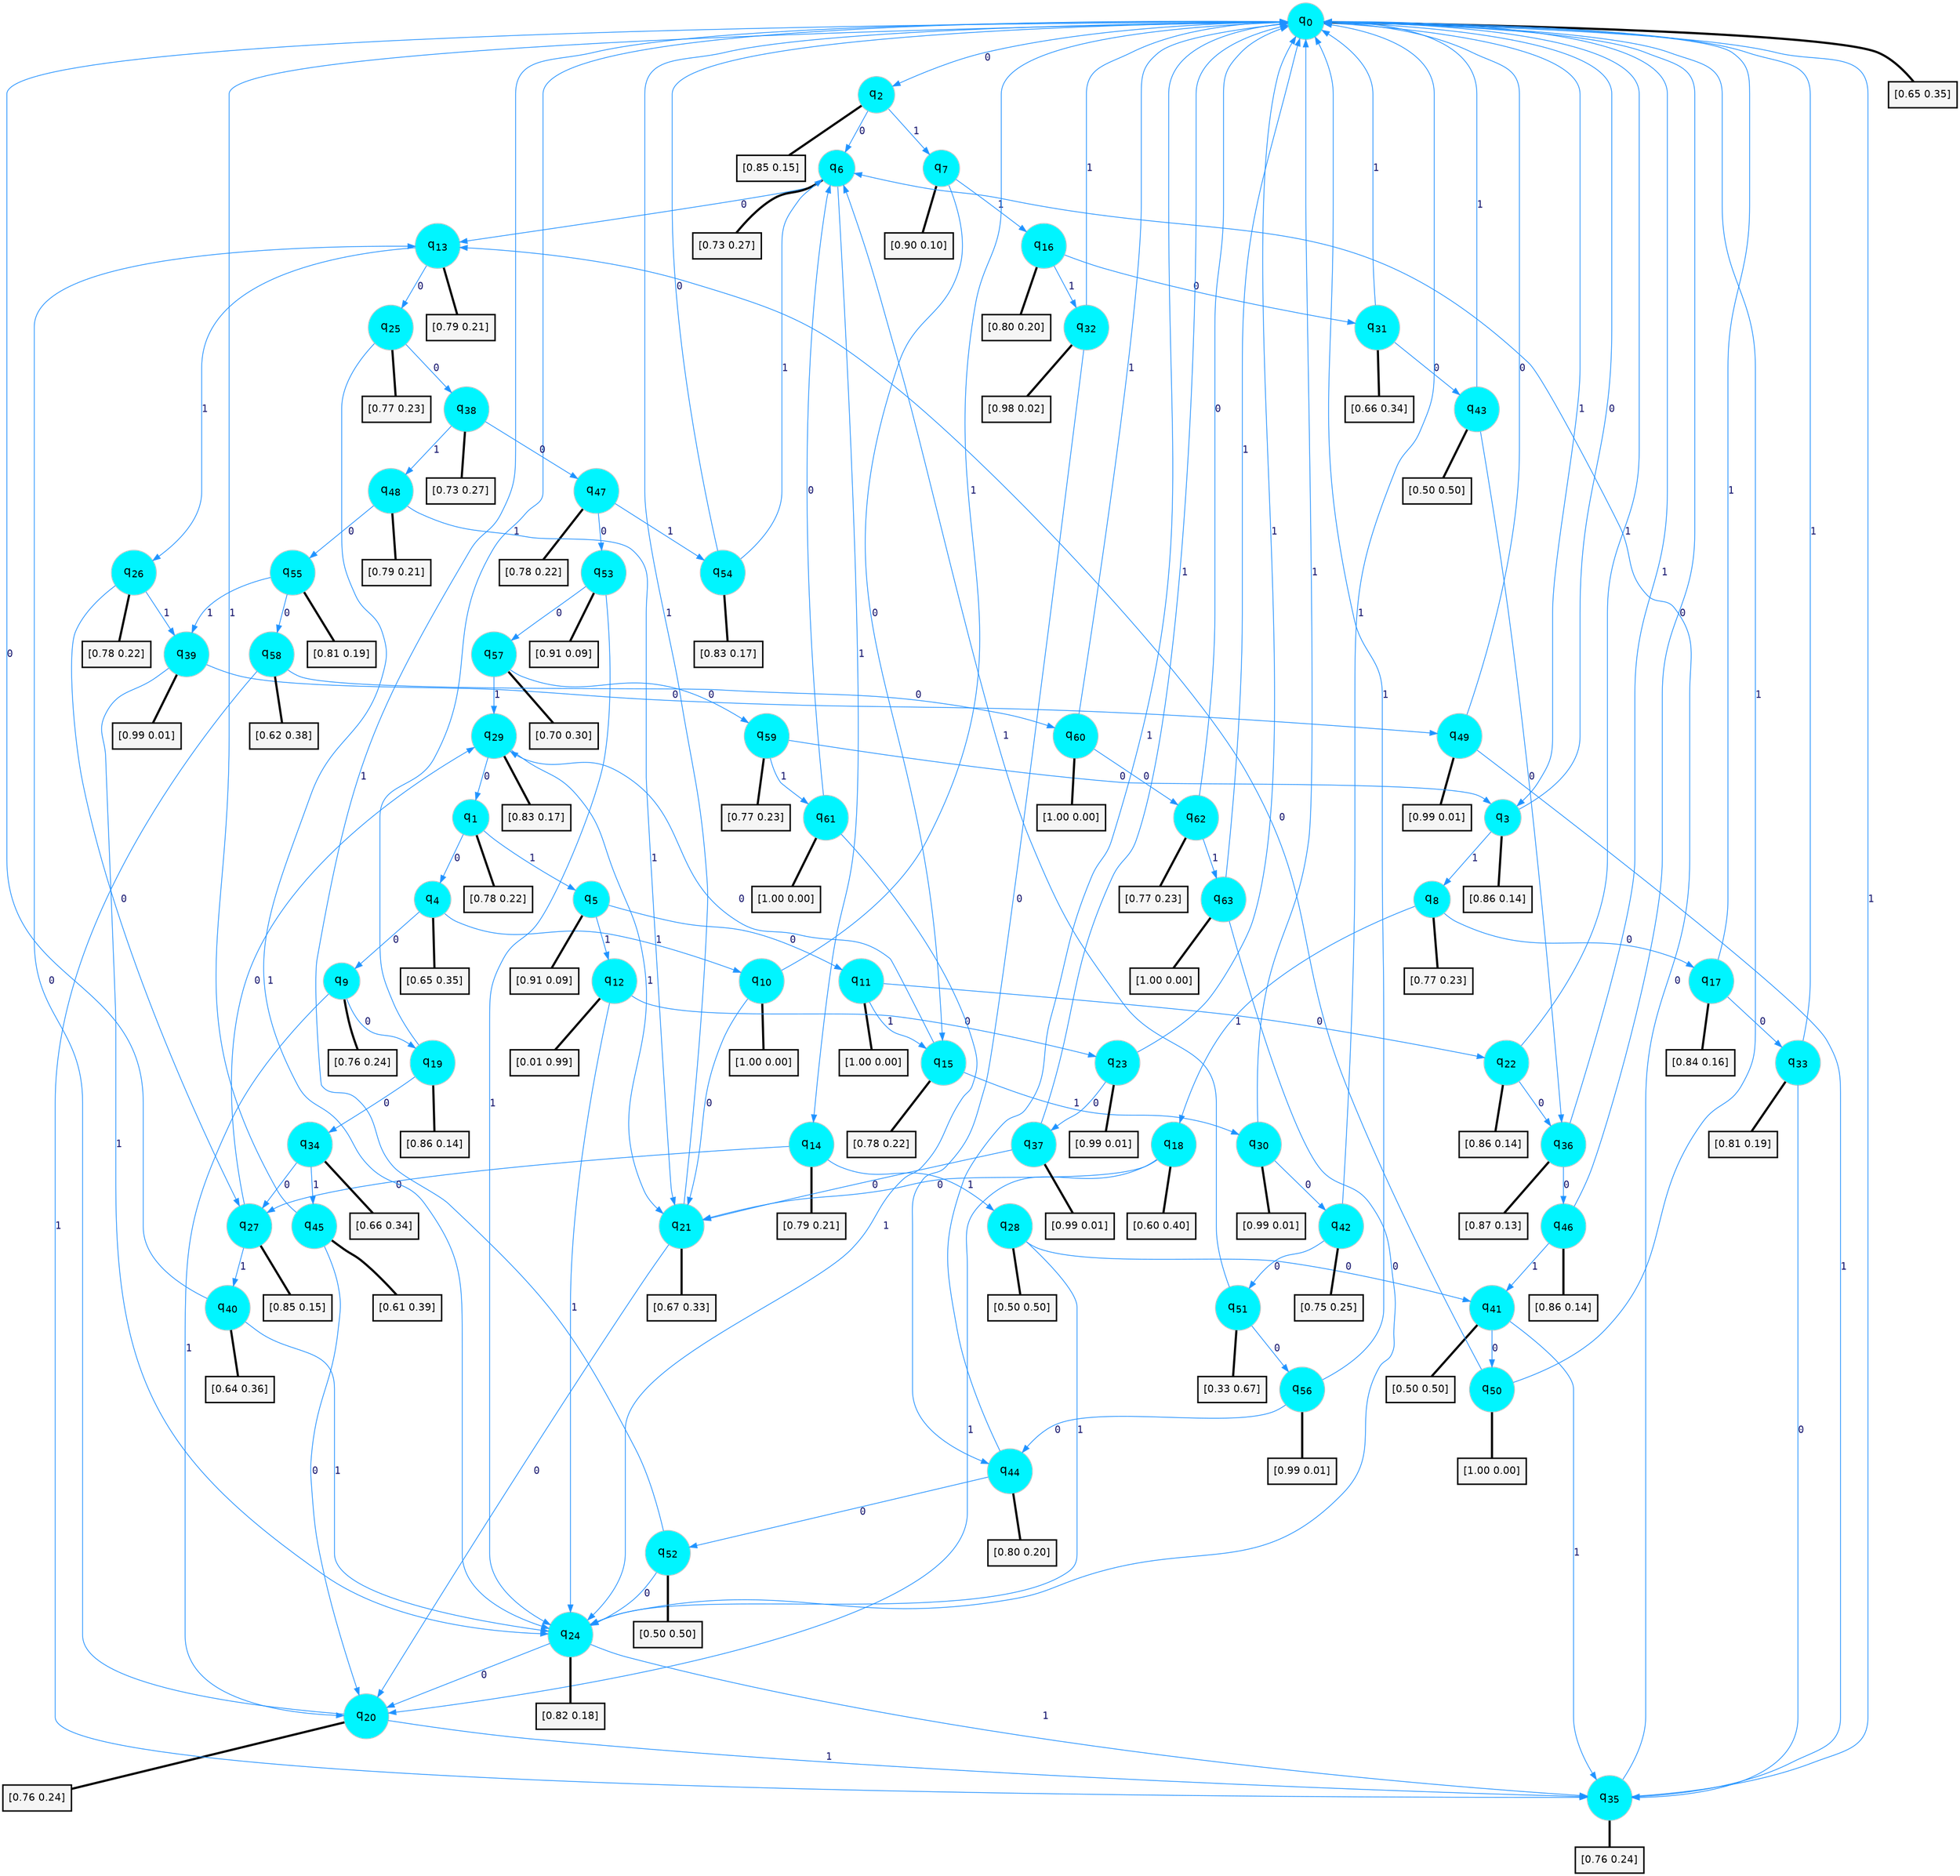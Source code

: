 digraph G {
graph [
bgcolor=transparent, dpi=300, rankdir=TD, size="40,25"];
node [
color=gray, fillcolor=turquoise1, fontcolor=black, fontname=Helvetica, fontsize=16, fontweight=bold, shape=circle, style=filled];
edge [
arrowsize=1, color=dodgerblue1, fontcolor=midnightblue, fontname=courier, fontweight=bold, penwidth=1, style=solid, weight=20];
0[label=<q<SUB>0</SUB>>];
1[label=<q<SUB>1</SUB>>];
2[label=<q<SUB>2</SUB>>];
3[label=<q<SUB>3</SUB>>];
4[label=<q<SUB>4</SUB>>];
5[label=<q<SUB>5</SUB>>];
6[label=<q<SUB>6</SUB>>];
7[label=<q<SUB>7</SUB>>];
8[label=<q<SUB>8</SUB>>];
9[label=<q<SUB>9</SUB>>];
10[label=<q<SUB>10</SUB>>];
11[label=<q<SUB>11</SUB>>];
12[label=<q<SUB>12</SUB>>];
13[label=<q<SUB>13</SUB>>];
14[label=<q<SUB>14</SUB>>];
15[label=<q<SUB>15</SUB>>];
16[label=<q<SUB>16</SUB>>];
17[label=<q<SUB>17</SUB>>];
18[label=<q<SUB>18</SUB>>];
19[label=<q<SUB>19</SUB>>];
20[label=<q<SUB>20</SUB>>];
21[label=<q<SUB>21</SUB>>];
22[label=<q<SUB>22</SUB>>];
23[label=<q<SUB>23</SUB>>];
24[label=<q<SUB>24</SUB>>];
25[label=<q<SUB>25</SUB>>];
26[label=<q<SUB>26</SUB>>];
27[label=<q<SUB>27</SUB>>];
28[label=<q<SUB>28</SUB>>];
29[label=<q<SUB>29</SUB>>];
30[label=<q<SUB>30</SUB>>];
31[label=<q<SUB>31</SUB>>];
32[label=<q<SUB>32</SUB>>];
33[label=<q<SUB>33</SUB>>];
34[label=<q<SUB>34</SUB>>];
35[label=<q<SUB>35</SUB>>];
36[label=<q<SUB>36</SUB>>];
37[label=<q<SUB>37</SUB>>];
38[label=<q<SUB>38</SUB>>];
39[label=<q<SUB>39</SUB>>];
40[label=<q<SUB>40</SUB>>];
41[label=<q<SUB>41</SUB>>];
42[label=<q<SUB>42</SUB>>];
43[label=<q<SUB>43</SUB>>];
44[label=<q<SUB>44</SUB>>];
45[label=<q<SUB>45</SUB>>];
46[label=<q<SUB>46</SUB>>];
47[label=<q<SUB>47</SUB>>];
48[label=<q<SUB>48</SUB>>];
49[label=<q<SUB>49</SUB>>];
50[label=<q<SUB>50</SUB>>];
51[label=<q<SUB>51</SUB>>];
52[label=<q<SUB>52</SUB>>];
53[label=<q<SUB>53</SUB>>];
54[label=<q<SUB>54</SUB>>];
55[label=<q<SUB>55</SUB>>];
56[label=<q<SUB>56</SUB>>];
57[label=<q<SUB>57</SUB>>];
58[label=<q<SUB>58</SUB>>];
59[label=<q<SUB>59</SUB>>];
60[label=<q<SUB>60</SUB>>];
61[label=<q<SUB>61</SUB>>];
62[label=<q<SUB>62</SUB>>];
63[label=<q<SUB>63</SUB>>];
64[label="[0.65 0.35]", shape=box,fontcolor=black, fontname=Helvetica, fontsize=14, penwidth=2, fillcolor=whitesmoke,color=black];
65[label="[0.78 0.22]", shape=box,fontcolor=black, fontname=Helvetica, fontsize=14, penwidth=2, fillcolor=whitesmoke,color=black];
66[label="[0.85 0.15]", shape=box,fontcolor=black, fontname=Helvetica, fontsize=14, penwidth=2, fillcolor=whitesmoke,color=black];
67[label="[0.86 0.14]", shape=box,fontcolor=black, fontname=Helvetica, fontsize=14, penwidth=2, fillcolor=whitesmoke,color=black];
68[label="[0.65 0.35]", shape=box,fontcolor=black, fontname=Helvetica, fontsize=14, penwidth=2, fillcolor=whitesmoke,color=black];
69[label="[0.91 0.09]", shape=box,fontcolor=black, fontname=Helvetica, fontsize=14, penwidth=2, fillcolor=whitesmoke,color=black];
70[label="[0.73 0.27]", shape=box,fontcolor=black, fontname=Helvetica, fontsize=14, penwidth=2, fillcolor=whitesmoke,color=black];
71[label="[0.90 0.10]", shape=box,fontcolor=black, fontname=Helvetica, fontsize=14, penwidth=2, fillcolor=whitesmoke,color=black];
72[label="[0.77 0.23]", shape=box,fontcolor=black, fontname=Helvetica, fontsize=14, penwidth=2, fillcolor=whitesmoke,color=black];
73[label="[0.76 0.24]", shape=box,fontcolor=black, fontname=Helvetica, fontsize=14, penwidth=2, fillcolor=whitesmoke,color=black];
74[label="[1.00 0.00]", shape=box,fontcolor=black, fontname=Helvetica, fontsize=14, penwidth=2, fillcolor=whitesmoke,color=black];
75[label="[1.00 0.00]", shape=box,fontcolor=black, fontname=Helvetica, fontsize=14, penwidth=2, fillcolor=whitesmoke,color=black];
76[label="[0.01 0.99]", shape=box,fontcolor=black, fontname=Helvetica, fontsize=14, penwidth=2, fillcolor=whitesmoke,color=black];
77[label="[0.79 0.21]", shape=box,fontcolor=black, fontname=Helvetica, fontsize=14, penwidth=2, fillcolor=whitesmoke,color=black];
78[label="[0.79 0.21]", shape=box,fontcolor=black, fontname=Helvetica, fontsize=14, penwidth=2, fillcolor=whitesmoke,color=black];
79[label="[0.78 0.22]", shape=box,fontcolor=black, fontname=Helvetica, fontsize=14, penwidth=2, fillcolor=whitesmoke,color=black];
80[label="[0.80 0.20]", shape=box,fontcolor=black, fontname=Helvetica, fontsize=14, penwidth=2, fillcolor=whitesmoke,color=black];
81[label="[0.84 0.16]", shape=box,fontcolor=black, fontname=Helvetica, fontsize=14, penwidth=2, fillcolor=whitesmoke,color=black];
82[label="[0.60 0.40]", shape=box,fontcolor=black, fontname=Helvetica, fontsize=14, penwidth=2, fillcolor=whitesmoke,color=black];
83[label="[0.86 0.14]", shape=box,fontcolor=black, fontname=Helvetica, fontsize=14, penwidth=2, fillcolor=whitesmoke,color=black];
84[label="[0.76 0.24]", shape=box,fontcolor=black, fontname=Helvetica, fontsize=14, penwidth=2, fillcolor=whitesmoke,color=black];
85[label="[0.67 0.33]", shape=box,fontcolor=black, fontname=Helvetica, fontsize=14, penwidth=2, fillcolor=whitesmoke,color=black];
86[label="[0.86 0.14]", shape=box,fontcolor=black, fontname=Helvetica, fontsize=14, penwidth=2, fillcolor=whitesmoke,color=black];
87[label="[0.99 0.01]", shape=box,fontcolor=black, fontname=Helvetica, fontsize=14, penwidth=2, fillcolor=whitesmoke,color=black];
88[label="[0.82 0.18]", shape=box,fontcolor=black, fontname=Helvetica, fontsize=14, penwidth=2, fillcolor=whitesmoke,color=black];
89[label="[0.77 0.23]", shape=box,fontcolor=black, fontname=Helvetica, fontsize=14, penwidth=2, fillcolor=whitesmoke,color=black];
90[label="[0.78 0.22]", shape=box,fontcolor=black, fontname=Helvetica, fontsize=14, penwidth=2, fillcolor=whitesmoke,color=black];
91[label="[0.85 0.15]", shape=box,fontcolor=black, fontname=Helvetica, fontsize=14, penwidth=2, fillcolor=whitesmoke,color=black];
92[label="[0.50 0.50]", shape=box,fontcolor=black, fontname=Helvetica, fontsize=14, penwidth=2, fillcolor=whitesmoke,color=black];
93[label="[0.83 0.17]", shape=box,fontcolor=black, fontname=Helvetica, fontsize=14, penwidth=2, fillcolor=whitesmoke,color=black];
94[label="[0.99 0.01]", shape=box,fontcolor=black, fontname=Helvetica, fontsize=14, penwidth=2, fillcolor=whitesmoke,color=black];
95[label="[0.66 0.34]", shape=box,fontcolor=black, fontname=Helvetica, fontsize=14, penwidth=2, fillcolor=whitesmoke,color=black];
96[label="[0.98 0.02]", shape=box,fontcolor=black, fontname=Helvetica, fontsize=14, penwidth=2, fillcolor=whitesmoke,color=black];
97[label="[0.81 0.19]", shape=box,fontcolor=black, fontname=Helvetica, fontsize=14, penwidth=2, fillcolor=whitesmoke,color=black];
98[label="[0.66 0.34]", shape=box,fontcolor=black, fontname=Helvetica, fontsize=14, penwidth=2, fillcolor=whitesmoke,color=black];
99[label="[0.76 0.24]", shape=box,fontcolor=black, fontname=Helvetica, fontsize=14, penwidth=2, fillcolor=whitesmoke,color=black];
100[label="[0.87 0.13]", shape=box,fontcolor=black, fontname=Helvetica, fontsize=14, penwidth=2, fillcolor=whitesmoke,color=black];
101[label="[0.99 0.01]", shape=box,fontcolor=black, fontname=Helvetica, fontsize=14, penwidth=2, fillcolor=whitesmoke,color=black];
102[label="[0.73 0.27]", shape=box,fontcolor=black, fontname=Helvetica, fontsize=14, penwidth=2, fillcolor=whitesmoke,color=black];
103[label="[0.99 0.01]", shape=box,fontcolor=black, fontname=Helvetica, fontsize=14, penwidth=2, fillcolor=whitesmoke,color=black];
104[label="[0.64 0.36]", shape=box,fontcolor=black, fontname=Helvetica, fontsize=14, penwidth=2, fillcolor=whitesmoke,color=black];
105[label="[0.50 0.50]", shape=box,fontcolor=black, fontname=Helvetica, fontsize=14, penwidth=2, fillcolor=whitesmoke,color=black];
106[label="[0.75 0.25]", shape=box,fontcolor=black, fontname=Helvetica, fontsize=14, penwidth=2, fillcolor=whitesmoke,color=black];
107[label="[0.50 0.50]", shape=box,fontcolor=black, fontname=Helvetica, fontsize=14, penwidth=2, fillcolor=whitesmoke,color=black];
108[label="[0.80 0.20]", shape=box,fontcolor=black, fontname=Helvetica, fontsize=14, penwidth=2, fillcolor=whitesmoke,color=black];
109[label="[0.61 0.39]", shape=box,fontcolor=black, fontname=Helvetica, fontsize=14, penwidth=2, fillcolor=whitesmoke,color=black];
110[label="[0.86 0.14]", shape=box,fontcolor=black, fontname=Helvetica, fontsize=14, penwidth=2, fillcolor=whitesmoke,color=black];
111[label="[0.78 0.22]", shape=box,fontcolor=black, fontname=Helvetica, fontsize=14, penwidth=2, fillcolor=whitesmoke,color=black];
112[label="[0.79 0.21]", shape=box,fontcolor=black, fontname=Helvetica, fontsize=14, penwidth=2, fillcolor=whitesmoke,color=black];
113[label="[0.99 0.01]", shape=box,fontcolor=black, fontname=Helvetica, fontsize=14, penwidth=2, fillcolor=whitesmoke,color=black];
114[label="[1.00 0.00]", shape=box,fontcolor=black, fontname=Helvetica, fontsize=14, penwidth=2, fillcolor=whitesmoke,color=black];
115[label="[0.33 0.67]", shape=box,fontcolor=black, fontname=Helvetica, fontsize=14, penwidth=2, fillcolor=whitesmoke,color=black];
116[label="[0.50 0.50]", shape=box,fontcolor=black, fontname=Helvetica, fontsize=14, penwidth=2, fillcolor=whitesmoke,color=black];
117[label="[0.91 0.09]", shape=box,fontcolor=black, fontname=Helvetica, fontsize=14, penwidth=2, fillcolor=whitesmoke,color=black];
118[label="[0.83 0.17]", shape=box,fontcolor=black, fontname=Helvetica, fontsize=14, penwidth=2, fillcolor=whitesmoke,color=black];
119[label="[0.81 0.19]", shape=box,fontcolor=black, fontname=Helvetica, fontsize=14, penwidth=2, fillcolor=whitesmoke,color=black];
120[label="[0.99 0.01]", shape=box,fontcolor=black, fontname=Helvetica, fontsize=14, penwidth=2, fillcolor=whitesmoke,color=black];
121[label="[0.70 0.30]", shape=box,fontcolor=black, fontname=Helvetica, fontsize=14, penwidth=2, fillcolor=whitesmoke,color=black];
122[label="[0.62 0.38]", shape=box,fontcolor=black, fontname=Helvetica, fontsize=14, penwidth=2, fillcolor=whitesmoke,color=black];
123[label="[0.77 0.23]", shape=box,fontcolor=black, fontname=Helvetica, fontsize=14, penwidth=2, fillcolor=whitesmoke,color=black];
124[label="[1.00 0.00]", shape=box,fontcolor=black, fontname=Helvetica, fontsize=14, penwidth=2, fillcolor=whitesmoke,color=black];
125[label="[1.00 0.00]", shape=box,fontcolor=black, fontname=Helvetica, fontsize=14, penwidth=2, fillcolor=whitesmoke,color=black];
126[label="[0.77 0.23]", shape=box,fontcolor=black, fontname=Helvetica, fontsize=14, penwidth=2, fillcolor=whitesmoke,color=black];
127[label="[1.00 0.00]", shape=box,fontcolor=black, fontname=Helvetica, fontsize=14, penwidth=2, fillcolor=whitesmoke,color=black];
0->2 [label=0];
0->3 [label=1];
0->64 [arrowhead=none, penwidth=3,color=black];
1->4 [label=0];
1->5 [label=1];
1->65 [arrowhead=none, penwidth=3,color=black];
2->6 [label=0];
2->7 [label=1];
2->66 [arrowhead=none, penwidth=3,color=black];
3->0 [label=0];
3->8 [label=1];
3->67 [arrowhead=none, penwidth=3,color=black];
4->9 [label=0];
4->10 [label=1];
4->68 [arrowhead=none, penwidth=3,color=black];
5->11 [label=0];
5->12 [label=1];
5->69 [arrowhead=none, penwidth=3,color=black];
6->13 [label=0];
6->14 [label=1];
6->70 [arrowhead=none, penwidth=3,color=black];
7->15 [label=0];
7->16 [label=1];
7->71 [arrowhead=none, penwidth=3,color=black];
8->17 [label=0];
8->18 [label=1];
8->72 [arrowhead=none, penwidth=3,color=black];
9->19 [label=0];
9->20 [label=1];
9->73 [arrowhead=none, penwidth=3,color=black];
10->21 [label=0];
10->0 [label=1];
10->74 [arrowhead=none, penwidth=3,color=black];
11->22 [label=0];
11->15 [label=1];
11->75 [arrowhead=none, penwidth=3,color=black];
12->23 [label=0];
12->24 [label=1];
12->76 [arrowhead=none, penwidth=3,color=black];
13->25 [label=0];
13->26 [label=1];
13->77 [arrowhead=none, penwidth=3,color=black];
14->27 [label=0];
14->28 [label=1];
14->78 [arrowhead=none, penwidth=3,color=black];
15->29 [label=0];
15->30 [label=1];
15->79 [arrowhead=none, penwidth=3,color=black];
16->31 [label=0];
16->32 [label=1];
16->80 [arrowhead=none, penwidth=3,color=black];
17->33 [label=0];
17->0 [label=1];
17->81 [arrowhead=none, penwidth=3,color=black];
18->21 [label=0];
18->20 [label=1];
18->82 [arrowhead=none, penwidth=3,color=black];
19->34 [label=0];
19->0 [label=1];
19->83 [arrowhead=none, penwidth=3,color=black];
20->13 [label=0];
20->35 [label=1];
20->84 [arrowhead=none, penwidth=3,color=black];
21->20 [label=0];
21->0 [label=1];
21->85 [arrowhead=none, penwidth=3,color=black];
22->36 [label=0];
22->0 [label=1];
22->86 [arrowhead=none, penwidth=3,color=black];
23->37 [label=0];
23->0 [label=1];
23->87 [arrowhead=none, penwidth=3,color=black];
24->20 [label=0];
24->35 [label=1];
24->88 [arrowhead=none, penwidth=3,color=black];
25->38 [label=0];
25->24 [label=1];
25->89 [arrowhead=none, penwidth=3,color=black];
26->27 [label=0];
26->39 [label=1];
26->90 [arrowhead=none, penwidth=3,color=black];
27->29 [label=0];
27->40 [label=1];
27->91 [arrowhead=none, penwidth=3,color=black];
28->41 [label=0];
28->24 [label=1];
28->92 [arrowhead=none, penwidth=3,color=black];
29->1 [label=0];
29->21 [label=1];
29->93 [arrowhead=none, penwidth=3,color=black];
30->42 [label=0];
30->0 [label=1];
30->94 [arrowhead=none, penwidth=3,color=black];
31->43 [label=0];
31->0 [label=1];
31->95 [arrowhead=none, penwidth=3,color=black];
32->44 [label=0];
32->0 [label=1];
32->96 [arrowhead=none, penwidth=3,color=black];
33->35 [label=0];
33->0 [label=1];
33->97 [arrowhead=none, penwidth=3,color=black];
34->27 [label=0];
34->45 [label=1];
34->98 [arrowhead=none, penwidth=3,color=black];
35->6 [label=0];
35->0 [label=1];
35->99 [arrowhead=none, penwidth=3,color=black];
36->46 [label=0];
36->0 [label=1];
36->100 [arrowhead=none, penwidth=3,color=black];
37->21 [label=0];
37->0 [label=1];
37->101 [arrowhead=none, penwidth=3,color=black];
38->47 [label=0];
38->48 [label=1];
38->102 [arrowhead=none, penwidth=3,color=black];
39->49 [label=0];
39->24 [label=1];
39->103 [arrowhead=none, penwidth=3,color=black];
40->0 [label=0];
40->24 [label=1];
40->104 [arrowhead=none, penwidth=3,color=black];
41->50 [label=0];
41->35 [label=1];
41->105 [arrowhead=none, penwidth=3,color=black];
42->51 [label=0];
42->0 [label=1];
42->106 [arrowhead=none, penwidth=3,color=black];
43->36 [label=0];
43->0 [label=1];
43->107 [arrowhead=none, penwidth=3,color=black];
44->52 [label=0];
44->0 [label=1];
44->108 [arrowhead=none, penwidth=3,color=black];
45->20 [label=0];
45->0 [label=1];
45->109 [arrowhead=none, penwidth=3,color=black];
46->0 [label=0];
46->41 [label=1];
46->110 [arrowhead=none, penwidth=3,color=black];
47->53 [label=0];
47->54 [label=1];
47->111 [arrowhead=none, penwidth=3,color=black];
48->55 [label=0];
48->21 [label=1];
48->112 [arrowhead=none, penwidth=3,color=black];
49->0 [label=0];
49->35 [label=1];
49->113 [arrowhead=none, penwidth=3,color=black];
50->13 [label=0];
50->0 [label=1];
50->114 [arrowhead=none, penwidth=3,color=black];
51->56 [label=0];
51->6 [label=1];
51->115 [arrowhead=none, penwidth=3,color=black];
52->24 [label=0];
52->0 [label=1];
52->116 [arrowhead=none, penwidth=3,color=black];
53->57 [label=0];
53->24 [label=1];
53->117 [arrowhead=none, penwidth=3,color=black];
54->0 [label=0];
54->6 [label=1];
54->118 [arrowhead=none, penwidth=3,color=black];
55->58 [label=0];
55->39 [label=1];
55->119 [arrowhead=none, penwidth=3,color=black];
56->44 [label=0];
56->0 [label=1];
56->120 [arrowhead=none, penwidth=3,color=black];
57->59 [label=0];
57->29 [label=1];
57->121 [arrowhead=none, penwidth=3,color=black];
58->60 [label=0];
58->35 [label=1];
58->122 [arrowhead=none, penwidth=3,color=black];
59->3 [label=0];
59->61 [label=1];
59->123 [arrowhead=none, penwidth=3,color=black];
60->62 [label=0];
60->0 [label=1];
60->124 [arrowhead=none, penwidth=3,color=black];
61->6 [label=0];
61->24 [label=1];
61->125 [arrowhead=none, penwidth=3,color=black];
62->0 [label=0];
62->63 [label=1];
62->126 [arrowhead=none, penwidth=3,color=black];
63->24 [label=0];
63->0 [label=1];
63->127 [arrowhead=none, penwidth=3,color=black];
}
